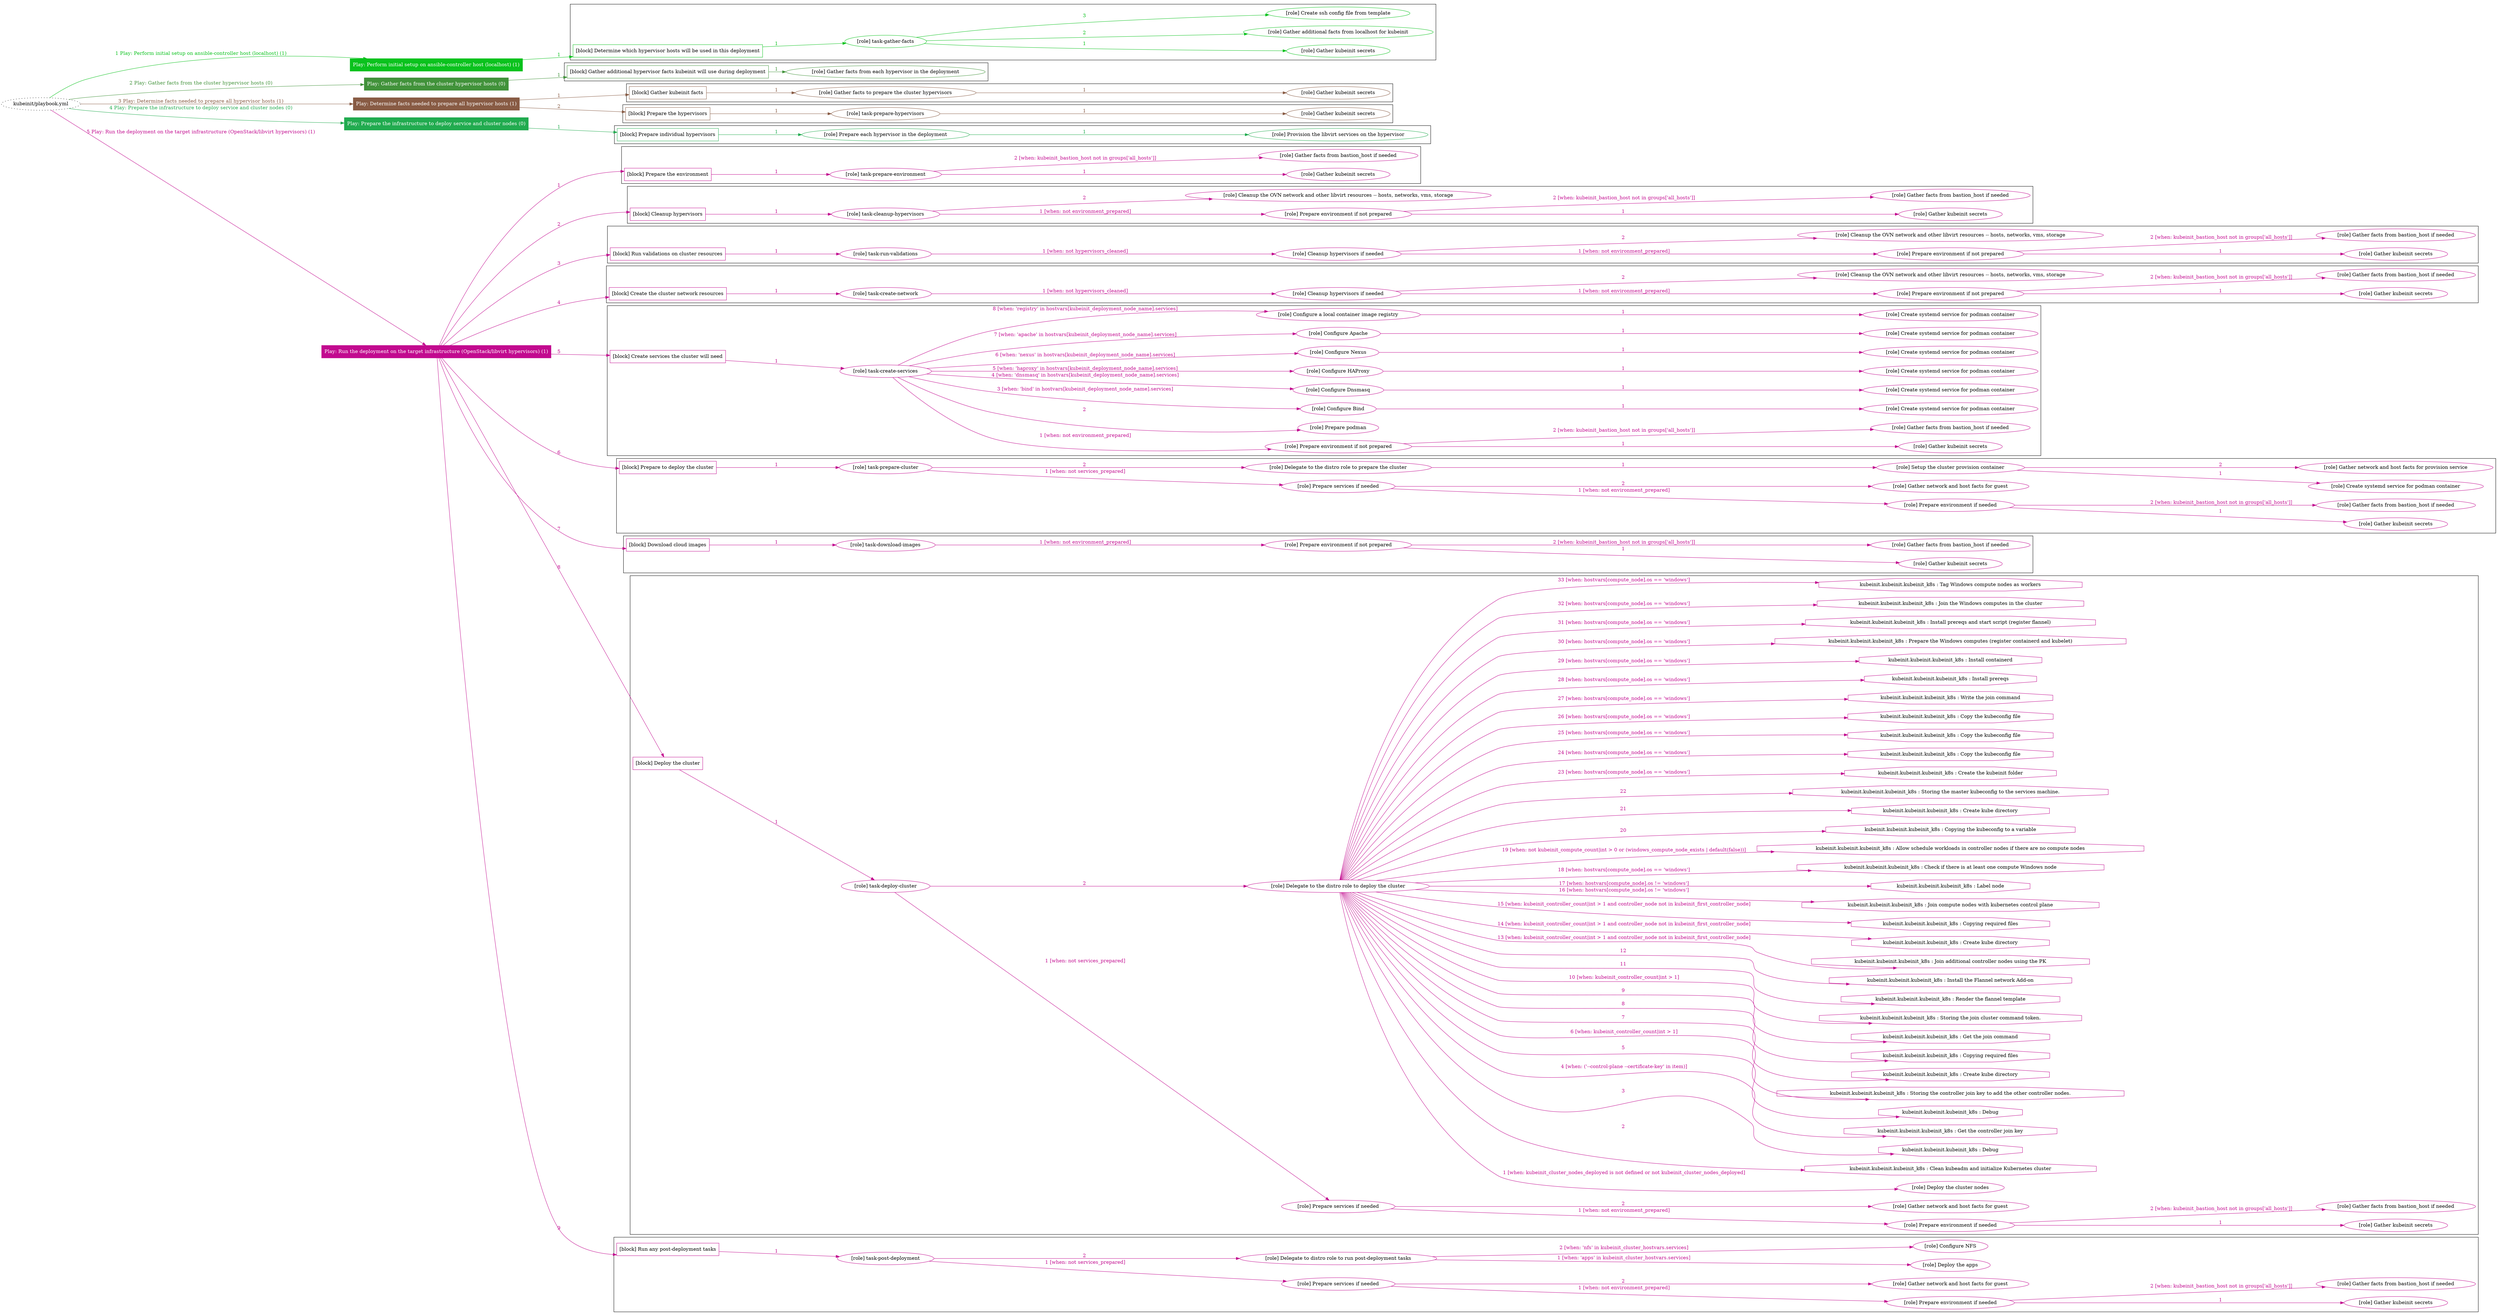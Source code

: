 digraph {
	graph [concentrate=true ordering=in rankdir=LR ratio=fill]
	edge [esep=5 sep=10]
	"kubeinit/playbook.yml" [URL="/home/runner/work/kubeinit/kubeinit/kubeinit/playbook.yml" id=playbook_6cd06432 style=dotted]
	"kubeinit/playbook.yml" -> play_4c8e1380 [label="1 Play: Perform initial setup on ansible-controller host (localhost) (1)" color="#0ac21d" fontcolor="#0ac21d" id=edge_play_4c8e1380 labeltooltip="1 Play: Perform initial setup on ansible-controller host (localhost) (1)" tooltip="1 Play: Perform initial setup on ansible-controller host (localhost) (1)"]
	subgraph "Play: Perform initial setup on ansible-controller host (localhost) (1)" {
		play_4c8e1380 [label="Play: Perform initial setup on ansible-controller host (localhost) (1)" URL="/home/runner/work/kubeinit/kubeinit/kubeinit/playbook.yml" color="#0ac21d" fontcolor="#ffffff" id=play_4c8e1380 shape=box style=filled tooltip=localhost]
		play_4c8e1380 -> block_3a64fb16 [label=1 color="#0ac21d" fontcolor="#0ac21d" id=edge_block_3a64fb16 labeltooltip=1 tooltip=1]
		subgraph cluster_block_3a64fb16 {
			block_3a64fb16 [label="[block] Determine which hypervisor hosts will be used in this deployment" URL="/home/runner/work/kubeinit/kubeinit/kubeinit/playbook.yml" color="#0ac21d" id=block_3a64fb16 labeltooltip="Determine which hypervisor hosts will be used in this deployment" shape=box tooltip="Determine which hypervisor hosts will be used in this deployment"]
			block_3a64fb16 -> role_a984752a [label="1 " color="#0ac21d" fontcolor="#0ac21d" id=edge_role_a984752a labeltooltip="1 " tooltip="1 "]
			subgraph "task-gather-facts" {
				role_a984752a [label="[role] task-gather-facts" URL="/home/runner/work/kubeinit/kubeinit/kubeinit/playbook.yml" color="#0ac21d" id=role_a984752a tooltip="task-gather-facts"]
				role_a984752a -> role_203fafed [label="1 " color="#0ac21d" fontcolor="#0ac21d" id=edge_role_203fafed labeltooltip="1 " tooltip="1 "]
				subgraph "Gather kubeinit secrets" {
					role_203fafed [label="[role] Gather kubeinit secrets" URL="/home/runner/.ansible/collections/ansible_collections/kubeinit/kubeinit/roles/kubeinit_prepare/tasks/build_hypervisors_group.yml" color="#0ac21d" id=role_203fafed tooltip="Gather kubeinit secrets"]
				}
				role_a984752a -> role_c5a40964 [label="2 " color="#0ac21d" fontcolor="#0ac21d" id=edge_role_c5a40964 labeltooltip="2 " tooltip="2 "]
				subgraph "Gather additional facts from localhost for kubeinit" {
					role_c5a40964 [label="[role] Gather additional facts from localhost for kubeinit" URL="/home/runner/.ansible/collections/ansible_collections/kubeinit/kubeinit/roles/kubeinit_prepare/tasks/build_hypervisors_group.yml" color="#0ac21d" id=role_c5a40964 tooltip="Gather additional facts from localhost for kubeinit"]
				}
				role_a984752a -> role_4b21c494 [label="3 " color="#0ac21d" fontcolor="#0ac21d" id=edge_role_4b21c494 labeltooltip="3 " tooltip="3 "]
				subgraph "Create ssh config file from template" {
					role_4b21c494 [label="[role] Create ssh config file from template" URL="/home/runner/.ansible/collections/ansible_collections/kubeinit/kubeinit/roles/kubeinit_prepare/tasks/build_hypervisors_group.yml" color="#0ac21d" id=role_4b21c494 tooltip="Create ssh config file from template"]
				}
			}
		}
	}
	"kubeinit/playbook.yml" -> play_c0e8c649 [label="2 Play: Gather facts from the cluster hypervisor hosts (0)" color="#41923a" fontcolor="#41923a" id=edge_play_c0e8c649 labeltooltip="2 Play: Gather facts from the cluster hypervisor hosts (0)" tooltip="2 Play: Gather facts from the cluster hypervisor hosts (0)"]
	subgraph "Play: Gather facts from the cluster hypervisor hosts (0)" {
		play_c0e8c649 [label="Play: Gather facts from the cluster hypervisor hosts (0)" URL="/home/runner/work/kubeinit/kubeinit/kubeinit/playbook.yml" color="#41923a" fontcolor="#ffffff" id=play_c0e8c649 shape=box style=filled tooltip="Play: Gather facts from the cluster hypervisor hosts (0)"]
		play_c0e8c649 -> block_c69e3366 [label=1 color="#41923a" fontcolor="#41923a" id=edge_block_c69e3366 labeltooltip=1 tooltip=1]
		subgraph cluster_block_c69e3366 {
			block_c69e3366 [label="[block] Gather additional hypervisor facts kubeinit will use during deployment" URL="/home/runner/work/kubeinit/kubeinit/kubeinit/playbook.yml" color="#41923a" id=block_c69e3366 labeltooltip="Gather additional hypervisor facts kubeinit will use during deployment" shape=box tooltip="Gather additional hypervisor facts kubeinit will use during deployment"]
			block_c69e3366 -> role_46e36dcb [label="1 " color="#41923a" fontcolor="#41923a" id=edge_role_46e36dcb labeltooltip="1 " tooltip="1 "]
			subgraph "Gather facts from each hypervisor in the deployment" {
				role_46e36dcb [label="[role] Gather facts from each hypervisor in the deployment" URL="/home/runner/work/kubeinit/kubeinit/kubeinit/playbook.yml" color="#41923a" id=role_46e36dcb tooltip="Gather facts from each hypervisor in the deployment"]
			}
		}
	}
	"kubeinit/playbook.yml" -> play_3d2efd6d [label="3 Play: Determine facts needed to prepare all hypervisor hosts (1)" color="#885b44" fontcolor="#885b44" id=edge_play_3d2efd6d labeltooltip="3 Play: Determine facts needed to prepare all hypervisor hosts (1)" tooltip="3 Play: Determine facts needed to prepare all hypervisor hosts (1)"]
	subgraph "Play: Determine facts needed to prepare all hypervisor hosts (1)" {
		play_3d2efd6d [label="Play: Determine facts needed to prepare all hypervisor hosts (1)" URL="/home/runner/work/kubeinit/kubeinit/kubeinit/playbook.yml" color="#885b44" fontcolor="#ffffff" id=play_3d2efd6d shape=box style=filled tooltip=localhost]
		play_3d2efd6d -> block_9b70a836 [label=1 color="#885b44" fontcolor="#885b44" id=edge_block_9b70a836 labeltooltip=1 tooltip=1]
		subgraph cluster_block_9b70a836 {
			block_9b70a836 [label="[block] Gather kubeinit facts" URL="/home/runner/work/kubeinit/kubeinit/kubeinit/playbook.yml" color="#885b44" id=block_9b70a836 labeltooltip="Gather kubeinit facts" shape=box tooltip="Gather kubeinit facts"]
			block_9b70a836 -> role_ca748d1c [label="1 " color="#885b44" fontcolor="#885b44" id=edge_role_ca748d1c labeltooltip="1 " tooltip="1 "]
			subgraph "Gather facts to prepare the cluster hypervisors" {
				role_ca748d1c [label="[role] Gather facts to prepare the cluster hypervisors" URL="/home/runner/work/kubeinit/kubeinit/kubeinit/playbook.yml" color="#885b44" id=role_ca748d1c tooltip="Gather facts to prepare the cluster hypervisors"]
				role_ca748d1c -> role_0037930b [label="1 " color="#885b44" fontcolor="#885b44" id=edge_role_0037930b labeltooltip="1 " tooltip="1 "]
				subgraph "Gather kubeinit secrets" {
					role_0037930b [label="[role] Gather kubeinit secrets" URL="/home/runner/.ansible/collections/ansible_collections/kubeinit/kubeinit/roles/kubeinit_prepare/tasks/gather_kubeinit_facts.yml" color="#885b44" id=role_0037930b tooltip="Gather kubeinit secrets"]
				}
			}
		}
		play_3d2efd6d -> block_32d2ff4b [label=2 color="#885b44" fontcolor="#885b44" id=edge_block_32d2ff4b labeltooltip=2 tooltip=2]
		subgraph cluster_block_32d2ff4b {
			block_32d2ff4b [label="[block] Prepare the hypervisors" URL="/home/runner/work/kubeinit/kubeinit/kubeinit/playbook.yml" color="#885b44" id=block_32d2ff4b labeltooltip="Prepare the hypervisors" shape=box tooltip="Prepare the hypervisors"]
			block_32d2ff4b -> role_9014db6d [label="1 " color="#885b44" fontcolor="#885b44" id=edge_role_9014db6d labeltooltip="1 " tooltip="1 "]
			subgraph "task-prepare-hypervisors" {
				role_9014db6d [label="[role] task-prepare-hypervisors" URL="/home/runner/work/kubeinit/kubeinit/kubeinit/playbook.yml" color="#885b44" id=role_9014db6d tooltip="task-prepare-hypervisors"]
				role_9014db6d -> role_4a2f6e5b [label="1 " color="#885b44" fontcolor="#885b44" id=edge_role_4a2f6e5b labeltooltip="1 " tooltip="1 "]
				subgraph "Gather kubeinit secrets" {
					role_4a2f6e5b [label="[role] Gather kubeinit secrets" URL="/home/runner/.ansible/collections/ansible_collections/kubeinit/kubeinit/roles/kubeinit_prepare/tasks/gather_kubeinit_facts.yml" color="#885b44" id=role_4a2f6e5b tooltip="Gather kubeinit secrets"]
				}
			}
		}
	}
	"kubeinit/playbook.yml" -> play_4035624b [label="4 Play: Prepare the infrastructure to deploy service and cluster nodes (0)" color="#21ab4f" fontcolor="#21ab4f" id=edge_play_4035624b labeltooltip="4 Play: Prepare the infrastructure to deploy service and cluster nodes (0)" tooltip="4 Play: Prepare the infrastructure to deploy service and cluster nodes (0)"]
	subgraph "Play: Prepare the infrastructure to deploy service and cluster nodes (0)" {
		play_4035624b [label="Play: Prepare the infrastructure to deploy service and cluster nodes (0)" URL="/home/runner/work/kubeinit/kubeinit/kubeinit/playbook.yml" color="#21ab4f" fontcolor="#ffffff" id=play_4035624b shape=box style=filled tooltip="Play: Prepare the infrastructure to deploy service and cluster nodes (0)"]
		play_4035624b -> block_fc898da5 [label=1 color="#21ab4f" fontcolor="#21ab4f" id=edge_block_fc898da5 labeltooltip=1 tooltip=1]
		subgraph cluster_block_fc898da5 {
			block_fc898da5 [label="[block] Prepare individual hypervisors" URL="/home/runner/work/kubeinit/kubeinit/kubeinit/playbook.yml" color="#21ab4f" id=block_fc898da5 labeltooltip="Prepare individual hypervisors" shape=box tooltip="Prepare individual hypervisors"]
			block_fc898da5 -> role_9db0e030 [label="1 " color="#21ab4f" fontcolor="#21ab4f" id=edge_role_9db0e030 labeltooltip="1 " tooltip="1 "]
			subgraph "Prepare each hypervisor in the deployment" {
				role_9db0e030 [label="[role] Prepare each hypervisor in the deployment" URL="/home/runner/work/kubeinit/kubeinit/kubeinit/playbook.yml" color="#21ab4f" id=role_9db0e030 tooltip="Prepare each hypervisor in the deployment"]
				role_9db0e030 -> role_60302fdf [label="1 " color="#21ab4f" fontcolor="#21ab4f" id=edge_role_60302fdf labeltooltip="1 " tooltip="1 "]
				subgraph "Provision the libvirt services on the hypervisor" {
					role_60302fdf [label="[role] Provision the libvirt services on the hypervisor" URL="/home/runner/.ansible/collections/ansible_collections/kubeinit/kubeinit/roles/kubeinit_prepare/tasks/prepare_hypervisor.yml" color="#21ab4f" id=role_60302fdf tooltip="Provision the libvirt services on the hypervisor"]
				}
			}
		}
	}
	"kubeinit/playbook.yml" -> play_c3018408 [label="5 Play: Run the deployment on the target infrastructure (OpenStack/libvirt hypervisors) (1)" color="#c20a8f" fontcolor="#c20a8f" id=edge_play_c3018408 labeltooltip="5 Play: Run the deployment on the target infrastructure (OpenStack/libvirt hypervisors) (1)" tooltip="5 Play: Run the deployment on the target infrastructure (OpenStack/libvirt hypervisors) (1)"]
	subgraph "Play: Run the deployment on the target infrastructure (OpenStack/libvirt hypervisors) (1)" {
		play_c3018408 [label="Play: Run the deployment on the target infrastructure (OpenStack/libvirt hypervisors) (1)" URL="/home/runner/work/kubeinit/kubeinit/kubeinit/playbook.yml" color="#c20a8f" fontcolor="#ffffff" id=play_c3018408 shape=box style=filled tooltip=localhost]
		play_c3018408 -> block_8fc74f4d [label=1 color="#c20a8f" fontcolor="#c20a8f" id=edge_block_8fc74f4d labeltooltip=1 tooltip=1]
		subgraph cluster_block_8fc74f4d {
			block_8fc74f4d [label="[block] Prepare the environment" URL="/home/runner/work/kubeinit/kubeinit/kubeinit/playbook.yml" color="#c20a8f" id=block_8fc74f4d labeltooltip="Prepare the environment" shape=box tooltip="Prepare the environment"]
			block_8fc74f4d -> role_da8b751b [label="1 " color="#c20a8f" fontcolor="#c20a8f" id=edge_role_da8b751b labeltooltip="1 " tooltip="1 "]
			subgraph "task-prepare-environment" {
				role_da8b751b [label="[role] task-prepare-environment" URL="/home/runner/work/kubeinit/kubeinit/kubeinit/playbook.yml" color="#c20a8f" id=role_da8b751b tooltip="task-prepare-environment"]
				role_da8b751b -> role_409342c4 [label="1 " color="#c20a8f" fontcolor="#c20a8f" id=edge_role_409342c4 labeltooltip="1 " tooltip="1 "]
				subgraph "Gather kubeinit secrets" {
					role_409342c4 [label="[role] Gather kubeinit secrets" URL="/home/runner/.ansible/collections/ansible_collections/kubeinit/kubeinit/roles/kubeinit_prepare/tasks/gather_kubeinit_facts.yml" color="#c20a8f" id=role_409342c4 tooltip="Gather kubeinit secrets"]
				}
				role_da8b751b -> role_0e168f19 [label="2 [when: kubeinit_bastion_host not in groups['all_hosts']]" color="#c20a8f" fontcolor="#c20a8f" id=edge_role_0e168f19 labeltooltip="2 [when: kubeinit_bastion_host not in groups['all_hosts']]" tooltip="2 [when: kubeinit_bastion_host not in groups['all_hosts']]"]
				subgraph "Gather facts from bastion_host if needed" {
					role_0e168f19 [label="[role] Gather facts from bastion_host if needed" URL="/home/runner/.ansible/collections/ansible_collections/kubeinit/kubeinit/roles/kubeinit_prepare/tasks/main.yml" color="#c20a8f" id=role_0e168f19 tooltip="Gather facts from bastion_host if needed"]
				}
			}
		}
		play_c3018408 -> block_f35307b4 [label=2 color="#c20a8f" fontcolor="#c20a8f" id=edge_block_f35307b4 labeltooltip=2 tooltip=2]
		subgraph cluster_block_f35307b4 {
			block_f35307b4 [label="[block] Cleanup hypervisors" URL="/home/runner/work/kubeinit/kubeinit/kubeinit/playbook.yml" color="#c20a8f" id=block_f35307b4 labeltooltip="Cleanup hypervisors" shape=box tooltip="Cleanup hypervisors"]
			block_f35307b4 -> role_94f9307c [label="1 " color="#c20a8f" fontcolor="#c20a8f" id=edge_role_94f9307c labeltooltip="1 " tooltip="1 "]
			subgraph "task-cleanup-hypervisors" {
				role_94f9307c [label="[role] task-cleanup-hypervisors" URL="/home/runner/work/kubeinit/kubeinit/kubeinit/playbook.yml" color="#c20a8f" id=role_94f9307c tooltip="task-cleanup-hypervisors"]
				role_94f9307c -> role_0c13b400 [label="1 [when: not environment_prepared]" color="#c20a8f" fontcolor="#c20a8f" id=edge_role_0c13b400 labeltooltip="1 [when: not environment_prepared]" tooltip="1 [when: not environment_prepared]"]
				subgraph "Prepare environment if not prepared" {
					role_0c13b400 [label="[role] Prepare environment if not prepared" URL="/home/runner/.ansible/collections/ansible_collections/kubeinit/kubeinit/roles/kubeinit_libvirt/tasks/cleanup_hypervisors.yml" color="#c20a8f" id=role_0c13b400 tooltip="Prepare environment if not prepared"]
					role_0c13b400 -> role_f91198f5 [label="1 " color="#c20a8f" fontcolor="#c20a8f" id=edge_role_f91198f5 labeltooltip="1 " tooltip="1 "]
					subgraph "Gather kubeinit secrets" {
						role_f91198f5 [label="[role] Gather kubeinit secrets" URL="/home/runner/.ansible/collections/ansible_collections/kubeinit/kubeinit/roles/kubeinit_prepare/tasks/gather_kubeinit_facts.yml" color="#c20a8f" id=role_f91198f5 tooltip="Gather kubeinit secrets"]
					}
					role_0c13b400 -> role_42040873 [label="2 [when: kubeinit_bastion_host not in groups['all_hosts']]" color="#c20a8f" fontcolor="#c20a8f" id=edge_role_42040873 labeltooltip="2 [when: kubeinit_bastion_host not in groups['all_hosts']]" tooltip="2 [when: kubeinit_bastion_host not in groups['all_hosts']]"]
					subgraph "Gather facts from bastion_host if needed" {
						role_42040873 [label="[role] Gather facts from bastion_host if needed" URL="/home/runner/.ansible/collections/ansible_collections/kubeinit/kubeinit/roles/kubeinit_prepare/tasks/main.yml" color="#c20a8f" id=role_42040873 tooltip="Gather facts from bastion_host if needed"]
					}
				}
				role_94f9307c -> role_7b5e0b38 [label="2 " color="#c20a8f" fontcolor="#c20a8f" id=edge_role_7b5e0b38 labeltooltip="2 " tooltip="2 "]
				subgraph "Cleanup the OVN network and other libvirt resources -- hosts, networks, vms, storage" {
					role_7b5e0b38 [label="[role] Cleanup the OVN network and other libvirt resources -- hosts, networks, vms, storage" URL="/home/runner/.ansible/collections/ansible_collections/kubeinit/kubeinit/roles/kubeinit_libvirt/tasks/cleanup_hypervisors.yml" color="#c20a8f" id=role_7b5e0b38 tooltip="Cleanup the OVN network and other libvirt resources -- hosts, networks, vms, storage"]
				}
			}
		}
		play_c3018408 -> block_bf04c489 [label=3 color="#c20a8f" fontcolor="#c20a8f" id=edge_block_bf04c489 labeltooltip=3 tooltip=3]
		subgraph cluster_block_bf04c489 {
			block_bf04c489 [label="[block] Run validations on cluster resources" URL="/home/runner/work/kubeinit/kubeinit/kubeinit/playbook.yml" color="#c20a8f" id=block_bf04c489 labeltooltip="Run validations on cluster resources" shape=box tooltip="Run validations on cluster resources"]
			block_bf04c489 -> role_679fdd18 [label="1 " color="#c20a8f" fontcolor="#c20a8f" id=edge_role_679fdd18 labeltooltip="1 " tooltip="1 "]
			subgraph "task-run-validations" {
				role_679fdd18 [label="[role] task-run-validations" URL="/home/runner/work/kubeinit/kubeinit/kubeinit/playbook.yml" color="#c20a8f" id=role_679fdd18 tooltip="task-run-validations"]
				role_679fdd18 -> role_f553b4d9 [label="1 [when: not hypervisors_cleaned]" color="#c20a8f" fontcolor="#c20a8f" id=edge_role_f553b4d9 labeltooltip="1 [when: not hypervisors_cleaned]" tooltip="1 [when: not hypervisors_cleaned]"]
				subgraph "Cleanup hypervisors if needed" {
					role_f553b4d9 [label="[role] Cleanup hypervisors if needed" URL="/home/runner/.ansible/collections/ansible_collections/kubeinit/kubeinit/roles/kubeinit_validations/tasks/main.yml" color="#c20a8f" id=role_f553b4d9 tooltip="Cleanup hypervisors if needed"]
					role_f553b4d9 -> role_78069bed [label="1 [when: not environment_prepared]" color="#c20a8f" fontcolor="#c20a8f" id=edge_role_78069bed labeltooltip="1 [when: not environment_prepared]" tooltip="1 [when: not environment_prepared]"]
					subgraph "Prepare environment if not prepared" {
						role_78069bed [label="[role] Prepare environment if not prepared" URL="/home/runner/.ansible/collections/ansible_collections/kubeinit/kubeinit/roles/kubeinit_libvirt/tasks/cleanup_hypervisors.yml" color="#c20a8f" id=role_78069bed tooltip="Prepare environment if not prepared"]
						role_78069bed -> role_c97c40a1 [label="1 " color="#c20a8f" fontcolor="#c20a8f" id=edge_role_c97c40a1 labeltooltip="1 " tooltip="1 "]
						subgraph "Gather kubeinit secrets" {
							role_c97c40a1 [label="[role] Gather kubeinit secrets" URL="/home/runner/.ansible/collections/ansible_collections/kubeinit/kubeinit/roles/kubeinit_prepare/tasks/gather_kubeinit_facts.yml" color="#c20a8f" id=role_c97c40a1 tooltip="Gather kubeinit secrets"]
						}
						role_78069bed -> role_e634c522 [label="2 [when: kubeinit_bastion_host not in groups['all_hosts']]" color="#c20a8f" fontcolor="#c20a8f" id=edge_role_e634c522 labeltooltip="2 [when: kubeinit_bastion_host not in groups['all_hosts']]" tooltip="2 [when: kubeinit_bastion_host not in groups['all_hosts']]"]
						subgraph "Gather facts from bastion_host if needed" {
							role_e634c522 [label="[role] Gather facts from bastion_host if needed" URL="/home/runner/.ansible/collections/ansible_collections/kubeinit/kubeinit/roles/kubeinit_prepare/tasks/main.yml" color="#c20a8f" id=role_e634c522 tooltip="Gather facts from bastion_host if needed"]
						}
					}
					role_f553b4d9 -> role_d621469f [label="2 " color="#c20a8f" fontcolor="#c20a8f" id=edge_role_d621469f labeltooltip="2 " tooltip="2 "]
					subgraph "Cleanup the OVN network and other libvirt resources -- hosts, networks, vms, storage" {
						role_d621469f [label="[role] Cleanup the OVN network and other libvirt resources -- hosts, networks, vms, storage" URL="/home/runner/.ansible/collections/ansible_collections/kubeinit/kubeinit/roles/kubeinit_libvirt/tasks/cleanup_hypervisors.yml" color="#c20a8f" id=role_d621469f tooltip="Cleanup the OVN network and other libvirt resources -- hosts, networks, vms, storage"]
					}
				}
			}
		}
		play_c3018408 -> block_d6290f5d [label=4 color="#c20a8f" fontcolor="#c20a8f" id=edge_block_d6290f5d labeltooltip=4 tooltip=4]
		subgraph cluster_block_d6290f5d {
			block_d6290f5d [label="[block] Create the cluster network resources" URL="/home/runner/work/kubeinit/kubeinit/kubeinit/playbook.yml" color="#c20a8f" id=block_d6290f5d labeltooltip="Create the cluster network resources" shape=box tooltip="Create the cluster network resources"]
			block_d6290f5d -> role_6a49ee81 [label="1 " color="#c20a8f" fontcolor="#c20a8f" id=edge_role_6a49ee81 labeltooltip="1 " tooltip="1 "]
			subgraph "task-create-network" {
				role_6a49ee81 [label="[role] task-create-network" URL="/home/runner/work/kubeinit/kubeinit/kubeinit/playbook.yml" color="#c20a8f" id=role_6a49ee81 tooltip="task-create-network"]
				role_6a49ee81 -> role_5cce55fa [label="1 [when: not hypervisors_cleaned]" color="#c20a8f" fontcolor="#c20a8f" id=edge_role_5cce55fa labeltooltip="1 [when: not hypervisors_cleaned]" tooltip="1 [when: not hypervisors_cleaned]"]
				subgraph "Cleanup hypervisors if needed" {
					role_5cce55fa [label="[role] Cleanup hypervisors if needed" URL="/home/runner/.ansible/collections/ansible_collections/kubeinit/kubeinit/roles/kubeinit_libvirt/tasks/create_network.yml" color="#c20a8f" id=role_5cce55fa tooltip="Cleanup hypervisors if needed"]
					role_5cce55fa -> role_ff19ac10 [label="1 [when: not environment_prepared]" color="#c20a8f" fontcolor="#c20a8f" id=edge_role_ff19ac10 labeltooltip="1 [when: not environment_prepared]" tooltip="1 [when: not environment_prepared]"]
					subgraph "Prepare environment if not prepared" {
						role_ff19ac10 [label="[role] Prepare environment if not prepared" URL="/home/runner/.ansible/collections/ansible_collections/kubeinit/kubeinit/roles/kubeinit_libvirt/tasks/cleanup_hypervisors.yml" color="#c20a8f" id=role_ff19ac10 tooltip="Prepare environment if not prepared"]
						role_ff19ac10 -> role_938b3e1e [label="1 " color="#c20a8f" fontcolor="#c20a8f" id=edge_role_938b3e1e labeltooltip="1 " tooltip="1 "]
						subgraph "Gather kubeinit secrets" {
							role_938b3e1e [label="[role] Gather kubeinit secrets" URL="/home/runner/.ansible/collections/ansible_collections/kubeinit/kubeinit/roles/kubeinit_prepare/tasks/gather_kubeinit_facts.yml" color="#c20a8f" id=role_938b3e1e tooltip="Gather kubeinit secrets"]
						}
						role_ff19ac10 -> role_aac19264 [label="2 [when: kubeinit_bastion_host not in groups['all_hosts']]" color="#c20a8f" fontcolor="#c20a8f" id=edge_role_aac19264 labeltooltip="2 [when: kubeinit_bastion_host not in groups['all_hosts']]" tooltip="2 [when: kubeinit_bastion_host not in groups['all_hosts']]"]
						subgraph "Gather facts from bastion_host if needed" {
							role_aac19264 [label="[role] Gather facts from bastion_host if needed" URL="/home/runner/.ansible/collections/ansible_collections/kubeinit/kubeinit/roles/kubeinit_prepare/tasks/main.yml" color="#c20a8f" id=role_aac19264 tooltip="Gather facts from bastion_host if needed"]
						}
					}
					role_5cce55fa -> role_7bacddc4 [label="2 " color="#c20a8f" fontcolor="#c20a8f" id=edge_role_7bacddc4 labeltooltip="2 " tooltip="2 "]
					subgraph "Cleanup the OVN network and other libvirt resources -- hosts, networks, vms, storage" {
						role_7bacddc4 [label="[role] Cleanup the OVN network and other libvirt resources -- hosts, networks, vms, storage" URL="/home/runner/.ansible/collections/ansible_collections/kubeinit/kubeinit/roles/kubeinit_libvirt/tasks/cleanup_hypervisors.yml" color="#c20a8f" id=role_7bacddc4 tooltip="Cleanup the OVN network and other libvirt resources -- hosts, networks, vms, storage"]
					}
				}
			}
		}
		play_c3018408 -> block_0a5333a6 [label=5 color="#c20a8f" fontcolor="#c20a8f" id=edge_block_0a5333a6 labeltooltip=5 tooltip=5]
		subgraph cluster_block_0a5333a6 {
			block_0a5333a6 [label="[block] Create services the cluster will need" URL="/home/runner/work/kubeinit/kubeinit/kubeinit/playbook.yml" color="#c20a8f" id=block_0a5333a6 labeltooltip="Create services the cluster will need" shape=box tooltip="Create services the cluster will need"]
			block_0a5333a6 -> role_d3236e1b [label="1 " color="#c20a8f" fontcolor="#c20a8f" id=edge_role_d3236e1b labeltooltip="1 " tooltip="1 "]
			subgraph "task-create-services" {
				role_d3236e1b [label="[role] task-create-services" URL="/home/runner/work/kubeinit/kubeinit/kubeinit/playbook.yml" color="#c20a8f" id=role_d3236e1b tooltip="task-create-services"]
				role_d3236e1b -> role_153b2fc8 [label="1 [when: not environment_prepared]" color="#c20a8f" fontcolor="#c20a8f" id=edge_role_153b2fc8 labeltooltip="1 [when: not environment_prepared]" tooltip="1 [when: not environment_prepared]"]
				subgraph "Prepare environment if not prepared" {
					role_153b2fc8 [label="[role] Prepare environment if not prepared" URL="/home/runner/.ansible/collections/ansible_collections/kubeinit/kubeinit/roles/kubeinit_services/tasks/main.yml" color="#c20a8f" id=role_153b2fc8 tooltip="Prepare environment if not prepared"]
					role_153b2fc8 -> role_9f8f8616 [label="1 " color="#c20a8f" fontcolor="#c20a8f" id=edge_role_9f8f8616 labeltooltip="1 " tooltip="1 "]
					subgraph "Gather kubeinit secrets" {
						role_9f8f8616 [label="[role] Gather kubeinit secrets" URL="/home/runner/.ansible/collections/ansible_collections/kubeinit/kubeinit/roles/kubeinit_prepare/tasks/gather_kubeinit_facts.yml" color="#c20a8f" id=role_9f8f8616 tooltip="Gather kubeinit secrets"]
					}
					role_153b2fc8 -> role_7e5584cb [label="2 [when: kubeinit_bastion_host not in groups['all_hosts']]" color="#c20a8f" fontcolor="#c20a8f" id=edge_role_7e5584cb labeltooltip="2 [when: kubeinit_bastion_host not in groups['all_hosts']]" tooltip="2 [when: kubeinit_bastion_host not in groups['all_hosts']]"]
					subgraph "Gather facts from bastion_host if needed" {
						role_7e5584cb [label="[role] Gather facts from bastion_host if needed" URL="/home/runner/.ansible/collections/ansible_collections/kubeinit/kubeinit/roles/kubeinit_prepare/tasks/main.yml" color="#c20a8f" id=role_7e5584cb tooltip="Gather facts from bastion_host if needed"]
					}
				}
				role_d3236e1b -> role_b82f3188 [label="2 " color="#c20a8f" fontcolor="#c20a8f" id=edge_role_b82f3188 labeltooltip="2 " tooltip="2 "]
				subgraph "Prepare podman" {
					role_b82f3188 [label="[role] Prepare podman" URL="/home/runner/.ansible/collections/ansible_collections/kubeinit/kubeinit/roles/kubeinit_services/tasks/00_create_service_pod.yml" color="#c20a8f" id=role_b82f3188 tooltip="Prepare podman"]
				}
				role_d3236e1b -> role_a10b23d7 [label="3 [when: 'bind' in hostvars[kubeinit_deployment_node_name].services]" color="#c20a8f" fontcolor="#c20a8f" id=edge_role_a10b23d7 labeltooltip="3 [when: 'bind' in hostvars[kubeinit_deployment_node_name].services]" tooltip="3 [when: 'bind' in hostvars[kubeinit_deployment_node_name].services]"]
				subgraph "Configure Bind" {
					role_a10b23d7 [label="[role] Configure Bind" URL="/home/runner/.ansible/collections/ansible_collections/kubeinit/kubeinit/roles/kubeinit_services/tasks/start_services_containers.yml" color="#c20a8f" id=role_a10b23d7 tooltip="Configure Bind"]
					role_a10b23d7 -> role_2b2c6e49 [label="1 " color="#c20a8f" fontcolor="#c20a8f" id=edge_role_2b2c6e49 labeltooltip="1 " tooltip="1 "]
					subgraph "Create systemd service for podman container" {
						role_2b2c6e49 [label="[role] Create systemd service for podman container" URL="/home/runner/.ansible/collections/ansible_collections/kubeinit/kubeinit/roles/kubeinit_bind/tasks/main.yml" color="#c20a8f" id=role_2b2c6e49 tooltip="Create systemd service for podman container"]
					}
				}
				role_d3236e1b -> role_38ed6438 [label="4 [when: 'dnsmasq' in hostvars[kubeinit_deployment_node_name].services]" color="#c20a8f" fontcolor="#c20a8f" id=edge_role_38ed6438 labeltooltip="4 [when: 'dnsmasq' in hostvars[kubeinit_deployment_node_name].services]" tooltip="4 [when: 'dnsmasq' in hostvars[kubeinit_deployment_node_name].services]"]
				subgraph "Configure Dnsmasq" {
					role_38ed6438 [label="[role] Configure Dnsmasq" URL="/home/runner/.ansible/collections/ansible_collections/kubeinit/kubeinit/roles/kubeinit_services/tasks/start_services_containers.yml" color="#c20a8f" id=role_38ed6438 tooltip="Configure Dnsmasq"]
					role_38ed6438 -> role_769488e2 [label="1 " color="#c20a8f" fontcolor="#c20a8f" id=edge_role_769488e2 labeltooltip="1 " tooltip="1 "]
					subgraph "Create systemd service for podman container" {
						role_769488e2 [label="[role] Create systemd service for podman container" URL="/home/runner/.ansible/collections/ansible_collections/kubeinit/kubeinit/roles/kubeinit_dnsmasq/tasks/main.yml" color="#c20a8f" id=role_769488e2 tooltip="Create systemd service for podman container"]
					}
				}
				role_d3236e1b -> role_064bcd2c [label="5 [when: 'haproxy' in hostvars[kubeinit_deployment_node_name].services]" color="#c20a8f" fontcolor="#c20a8f" id=edge_role_064bcd2c labeltooltip="5 [when: 'haproxy' in hostvars[kubeinit_deployment_node_name].services]" tooltip="5 [when: 'haproxy' in hostvars[kubeinit_deployment_node_name].services]"]
				subgraph "Configure HAProxy" {
					role_064bcd2c [label="[role] Configure HAProxy" URL="/home/runner/.ansible/collections/ansible_collections/kubeinit/kubeinit/roles/kubeinit_services/tasks/start_services_containers.yml" color="#c20a8f" id=role_064bcd2c tooltip="Configure HAProxy"]
					role_064bcd2c -> role_75a93565 [label="1 " color="#c20a8f" fontcolor="#c20a8f" id=edge_role_75a93565 labeltooltip="1 " tooltip="1 "]
					subgraph "Create systemd service for podman container" {
						role_75a93565 [label="[role] Create systemd service for podman container" URL="/home/runner/.ansible/collections/ansible_collections/kubeinit/kubeinit/roles/kubeinit_haproxy/tasks/main.yml" color="#c20a8f" id=role_75a93565 tooltip="Create systemd service for podman container"]
					}
				}
				role_d3236e1b -> role_c34a0530 [label="6 [when: 'nexus' in hostvars[kubeinit_deployment_node_name].services]" color="#c20a8f" fontcolor="#c20a8f" id=edge_role_c34a0530 labeltooltip="6 [when: 'nexus' in hostvars[kubeinit_deployment_node_name].services]" tooltip="6 [when: 'nexus' in hostvars[kubeinit_deployment_node_name].services]"]
				subgraph "Configure Nexus" {
					role_c34a0530 [label="[role] Configure Nexus" URL="/home/runner/.ansible/collections/ansible_collections/kubeinit/kubeinit/roles/kubeinit_services/tasks/start_services_containers.yml" color="#c20a8f" id=role_c34a0530 tooltip="Configure Nexus"]
					role_c34a0530 -> role_b471173f [label="1 " color="#c20a8f" fontcolor="#c20a8f" id=edge_role_b471173f labeltooltip="1 " tooltip="1 "]
					subgraph "Create systemd service for podman container" {
						role_b471173f [label="[role] Create systemd service for podman container" URL="/home/runner/.ansible/collections/ansible_collections/kubeinit/kubeinit/roles/kubeinit_nexus/tasks/main.yml" color="#c20a8f" id=role_b471173f tooltip="Create systemd service for podman container"]
					}
				}
				role_d3236e1b -> role_e2466eb9 [label="7 [when: 'apache' in hostvars[kubeinit_deployment_node_name].services]" color="#c20a8f" fontcolor="#c20a8f" id=edge_role_e2466eb9 labeltooltip="7 [when: 'apache' in hostvars[kubeinit_deployment_node_name].services]" tooltip="7 [when: 'apache' in hostvars[kubeinit_deployment_node_name].services]"]
				subgraph "Configure Apache" {
					role_e2466eb9 [label="[role] Configure Apache" URL="/home/runner/.ansible/collections/ansible_collections/kubeinit/kubeinit/roles/kubeinit_services/tasks/start_services_containers.yml" color="#c20a8f" id=role_e2466eb9 tooltip="Configure Apache"]
					role_e2466eb9 -> role_f9802227 [label="1 " color="#c20a8f" fontcolor="#c20a8f" id=edge_role_f9802227 labeltooltip="1 " tooltip="1 "]
					subgraph "Create systemd service for podman container" {
						role_f9802227 [label="[role] Create systemd service for podman container" URL="/home/runner/.ansible/collections/ansible_collections/kubeinit/kubeinit/roles/kubeinit_apache/tasks/main.yml" color="#c20a8f" id=role_f9802227 tooltip="Create systemd service for podman container"]
					}
				}
				role_d3236e1b -> role_1957f7a3 [label="8 [when: 'registry' in hostvars[kubeinit_deployment_node_name].services]" color="#c20a8f" fontcolor="#c20a8f" id=edge_role_1957f7a3 labeltooltip="8 [when: 'registry' in hostvars[kubeinit_deployment_node_name].services]" tooltip="8 [when: 'registry' in hostvars[kubeinit_deployment_node_name].services]"]
				subgraph "Configure a local container image registry" {
					role_1957f7a3 [label="[role] Configure a local container image registry" URL="/home/runner/.ansible/collections/ansible_collections/kubeinit/kubeinit/roles/kubeinit_services/tasks/start_services_containers.yml" color="#c20a8f" id=role_1957f7a3 tooltip="Configure a local container image registry"]
					role_1957f7a3 -> role_c8bb2925 [label="1 " color="#c20a8f" fontcolor="#c20a8f" id=edge_role_c8bb2925 labeltooltip="1 " tooltip="1 "]
					subgraph "Create systemd service for podman container" {
						role_c8bb2925 [label="[role] Create systemd service for podman container" URL="/home/runner/.ansible/collections/ansible_collections/kubeinit/kubeinit/roles/kubeinit_registry/tasks/main.yml" color="#c20a8f" id=role_c8bb2925 tooltip="Create systemd service for podman container"]
					}
				}
			}
		}
		play_c3018408 -> block_9329758f [label=6 color="#c20a8f" fontcolor="#c20a8f" id=edge_block_9329758f labeltooltip=6 tooltip=6]
		subgraph cluster_block_9329758f {
			block_9329758f [label="[block] Prepare to deploy the cluster" URL="/home/runner/work/kubeinit/kubeinit/kubeinit/playbook.yml" color="#c20a8f" id=block_9329758f labeltooltip="Prepare to deploy the cluster" shape=box tooltip="Prepare to deploy the cluster"]
			block_9329758f -> role_df84d666 [label="1 " color="#c20a8f" fontcolor="#c20a8f" id=edge_role_df84d666 labeltooltip="1 " tooltip="1 "]
			subgraph "task-prepare-cluster" {
				role_df84d666 [label="[role] task-prepare-cluster" URL="/home/runner/work/kubeinit/kubeinit/kubeinit/playbook.yml" color="#c20a8f" id=role_df84d666 tooltip="task-prepare-cluster"]
				role_df84d666 -> role_e3694c54 [label="1 [when: not services_prepared]" color="#c20a8f" fontcolor="#c20a8f" id=edge_role_e3694c54 labeltooltip="1 [when: not services_prepared]" tooltip="1 [when: not services_prepared]"]
				subgraph "Prepare services if needed" {
					role_e3694c54 [label="[role] Prepare services if needed" URL="/home/runner/.ansible/collections/ansible_collections/kubeinit/kubeinit/roles/kubeinit_prepare/tasks/prepare_cluster.yml" color="#c20a8f" id=role_e3694c54 tooltip="Prepare services if needed"]
					role_e3694c54 -> role_f5cb3388 [label="1 [when: not environment_prepared]" color="#c20a8f" fontcolor="#c20a8f" id=edge_role_f5cb3388 labeltooltip="1 [when: not environment_prepared]" tooltip="1 [when: not environment_prepared]"]
					subgraph "Prepare environment if needed" {
						role_f5cb3388 [label="[role] Prepare environment if needed" URL="/home/runner/.ansible/collections/ansible_collections/kubeinit/kubeinit/roles/kubeinit_services/tasks/prepare_services.yml" color="#c20a8f" id=role_f5cb3388 tooltip="Prepare environment if needed"]
						role_f5cb3388 -> role_adcedf70 [label="1 " color="#c20a8f" fontcolor="#c20a8f" id=edge_role_adcedf70 labeltooltip="1 " tooltip="1 "]
						subgraph "Gather kubeinit secrets" {
							role_adcedf70 [label="[role] Gather kubeinit secrets" URL="/home/runner/.ansible/collections/ansible_collections/kubeinit/kubeinit/roles/kubeinit_prepare/tasks/gather_kubeinit_facts.yml" color="#c20a8f" id=role_adcedf70 tooltip="Gather kubeinit secrets"]
						}
						role_f5cb3388 -> role_c5d89c96 [label="2 [when: kubeinit_bastion_host not in groups['all_hosts']]" color="#c20a8f" fontcolor="#c20a8f" id=edge_role_c5d89c96 labeltooltip="2 [when: kubeinit_bastion_host not in groups['all_hosts']]" tooltip="2 [when: kubeinit_bastion_host not in groups['all_hosts']]"]
						subgraph "Gather facts from bastion_host if needed" {
							role_c5d89c96 [label="[role] Gather facts from bastion_host if needed" URL="/home/runner/.ansible/collections/ansible_collections/kubeinit/kubeinit/roles/kubeinit_prepare/tasks/main.yml" color="#c20a8f" id=role_c5d89c96 tooltip="Gather facts from bastion_host if needed"]
						}
					}
					role_e3694c54 -> role_622277bf [label="2 " color="#c20a8f" fontcolor="#c20a8f" id=edge_role_622277bf labeltooltip="2 " tooltip="2 "]
					subgraph "Gather network and host facts for guest" {
						role_622277bf [label="[role] Gather network and host facts for guest" URL="/home/runner/.ansible/collections/ansible_collections/kubeinit/kubeinit/roles/kubeinit_services/tasks/prepare_services.yml" color="#c20a8f" id=role_622277bf tooltip="Gather network and host facts for guest"]
					}
				}
				role_df84d666 -> role_e94b33a7 [label="2 " color="#c20a8f" fontcolor="#c20a8f" id=edge_role_e94b33a7 labeltooltip="2 " tooltip="2 "]
				subgraph "Delegate to the distro role to prepare the cluster" {
					role_e94b33a7 [label="[role] Delegate to the distro role to prepare the cluster" URL="/home/runner/.ansible/collections/ansible_collections/kubeinit/kubeinit/roles/kubeinit_prepare/tasks/prepare_cluster.yml" color="#c20a8f" id=role_e94b33a7 tooltip="Delegate to the distro role to prepare the cluster"]
					role_e94b33a7 -> role_8fd32800 [label="1 " color="#c20a8f" fontcolor="#c20a8f" id=edge_role_8fd32800 labeltooltip="1 " tooltip="1 "]
					subgraph "Setup the cluster provision container" {
						role_8fd32800 [label="[role] Setup the cluster provision container" URL="/home/runner/.ansible/collections/ansible_collections/kubeinit/kubeinit/roles/kubeinit_k8s/tasks/prepare_cluster.yml" color="#c20a8f" id=role_8fd32800 tooltip="Setup the cluster provision container"]
						role_8fd32800 -> role_80bee3ef [label="1 " color="#c20a8f" fontcolor="#c20a8f" id=edge_role_80bee3ef labeltooltip="1 " tooltip="1 "]
						subgraph "Create systemd service for podman container" {
							role_80bee3ef [label="[role] Create systemd service for podman container" URL="/home/runner/.ansible/collections/ansible_collections/kubeinit/kubeinit/roles/kubeinit_services/tasks/create_provision_container.yml" color="#c20a8f" id=role_80bee3ef tooltip="Create systemd service for podman container"]
						}
						role_8fd32800 -> role_6b42ec74 [label="2 " color="#c20a8f" fontcolor="#c20a8f" id=edge_role_6b42ec74 labeltooltip="2 " tooltip="2 "]
						subgraph "Gather network and host facts for provision service" {
							role_6b42ec74 [label="[role] Gather network and host facts for provision service" URL="/home/runner/.ansible/collections/ansible_collections/kubeinit/kubeinit/roles/kubeinit_services/tasks/create_provision_container.yml" color="#c20a8f" id=role_6b42ec74 tooltip="Gather network and host facts for provision service"]
						}
					}
				}
			}
		}
		play_c3018408 -> block_5047b965 [label=7 color="#c20a8f" fontcolor="#c20a8f" id=edge_block_5047b965 labeltooltip=7 tooltip=7]
		subgraph cluster_block_5047b965 {
			block_5047b965 [label="[block] Download cloud images" URL="/home/runner/work/kubeinit/kubeinit/kubeinit/playbook.yml" color="#c20a8f" id=block_5047b965 labeltooltip="Download cloud images" shape=box tooltip="Download cloud images"]
			block_5047b965 -> role_7f4f6bac [label="1 " color="#c20a8f" fontcolor="#c20a8f" id=edge_role_7f4f6bac labeltooltip="1 " tooltip="1 "]
			subgraph "task-download-images" {
				role_7f4f6bac [label="[role] task-download-images" URL="/home/runner/work/kubeinit/kubeinit/kubeinit/playbook.yml" color="#c20a8f" id=role_7f4f6bac tooltip="task-download-images"]
				role_7f4f6bac -> role_4f20f5c7 [label="1 [when: not environment_prepared]" color="#c20a8f" fontcolor="#c20a8f" id=edge_role_4f20f5c7 labeltooltip="1 [when: not environment_prepared]" tooltip="1 [when: not environment_prepared]"]
				subgraph "Prepare environment if not prepared" {
					role_4f20f5c7 [label="[role] Prepare environment if not prepared" URL="/home/runner/.ansible/collections/ansible_collections/kubeinit/kubeinit/roles/kubeinit_libvirt/tasks/download_cloud_images.yml" color="#c20a8f" id=role_4f20f5c7 tooltip="Prepare environment if not prepared"]
					role_4f20f5c7 -> role_9232a235 [label="1 " color="#c20a8f" fontcolor="#c20a8f" id=edge_role_9232a235 labeltooltip="1 " tooltip="1 "]
					subgraph "Gather kubeinit secrets" {
						role_9232a235 [label="[role] Gather kubeinit secrets" URL="/home/runner/.ansible/collections/ansible_collections/kubeinit/kubeinit/roles/kubeinit_prepare/tasks/gather_kubeinit_facts.yml" color="#c20a8f" id=role_9232a235 tooltip="Gather kubeinit secrets"]
					}
					role_4f20f5c7 -> role_db12bac5 [label="2 [when: kubeinit_bastion_host not in groups['all_hosts']]" color="#c20a8f" fontcolor="#c20a8f" id=edge_role_db12bac5 labeltooltip="2 [when: kubeinit_bastion_host not in groups['all_hosts']]" tooltip="2 [when: kubeinit_bastion_host not in groups['all_hosts']]"]
					subgraph "Gather facts from bastion_host if needed" {
						role_db12bac5 [label="[role] Gather facts from bastion_host if needed" URL="/home/runner/.ansible/collections/ansible_collections/kubeinit/kubeinit/roles/kubeinit_prepare/tasks/main.yml" color="#c20a8f" id=role_db12bac5 tooltip="Gather facts from bastion_host if needed"]
					}
				}
			}
		}
		play_c3018408 -> block_1885a971 [label=8 color="#c20a8f" fontcolor="#c20a8f" id=edge_block_1885a971 labeltooltip=8 tooltip=8]
		subgraph cluster_block_1885a971 {
			block_1885a971 [label="[block] Deploy the cluster" URL="/home/runner/work/kubeinit/kubeinit/kubeinit/playbook.yml" color="#c20a8f" id=block_1885a971 labeltooltip="Deploy the cluster" shape=box tooltip="Deploy the cluster"]
			block_1885a971 -> role_f20bf422 [label="1 " color="#c20a8f" fontcolor="#c20a8f" id=edge_role_f20bf422 labeltooltip="1 " tooltip="1 "]
			subgraph "task-deploy-cluster" {
				role_f20bf422 [label="[role] task-deploy-cluster" URL="/home/runner/work/kubeinit/kubeinit/kubeinit/playbook.yml" color="#c20a8f" id=role_f20bf422 tooltip="task-deploy-cluster"]
				role_f20bf422 -> role_fd00e6ec [label="1 [when: not services_prepared]" color="#c20a8f" fontcolor="#c20a8f" id=edge_role_fd00e6ec labeltooltip="1 [when: not services_prepared]" tooltip="1 [when: not services_prepared]"]
				subgraph "Prepare services if needed" {
					role_fd00e6ec [label="[role] Prepare services if needed" URL="/home/runner/.ansible/collections/ansible_collections/kubeinit/kubeinit/roles/kubeinit_prepare/tasks/deploy_cluster.yml" color="#c20a8f" id=role_fd00e6ec tooltip="Prepare services if needed"]
					role_fd00e6ec -> role_591eb1e7 [label="1 [when: not environment_prepared]" color="#c20a8f" fontcolor="#c20a8f" id=edge_role_591eb1e7 labeltooltip="1 [when: not environment_prepared]" tooltip="1 [when: not environment_prepared]"]
					subgraph "Prepare environment if needed" {
						role_591eb1e7 [label="[role] Prepare environment if needed" URL="/home/runner/.ansible/collections/ansible_collections/kubeinit/kubeinit/roles/kubeinit_services/tasks/prepare_services.yml" color="#c20a8f" id=role_591eb1e7 tooltip="Prepare environment if needed"]
						role_591eb1e7 -> role_f0263cdb [label="1 " color="#c20a8f" fontcolor="#c20a8f" id=edge_role_f0263cdb labeltooltip="1 " tooltip="1 "]
						subgraph "Gather kubeinit secrets" {
							role_f0263cdb [label="[role] Gather kubeinit secrets" URL="/home/runner/.ansible/collections/ansible_collections/kubeinit/kubeinit/roles/kubeinit_prepare/tasks/gather_kubeinit_facts.yml" color="#c20a8f" id=role_f0263cdb tooltip="Gather kubeinit secrets"]
						}
						role_591eb1e7 -> role_e215393c [label="2 [when: kubeinit_bastion_host not in groups['all_hosts']]" color="#c20a8f" fontcolor="#c20a8f" id=edge_role_e215393c labeltooltip="2 [when: kubeinit_bastion_host not in groups['all_hosts']]" tooltip="2 [when: kubeinit_bastion_host not in groups['all_hosts']]"]
						subgraph "Gather facts from bastion_host if needed" {
							role_e215393c [label="[role] Gather facts from bastion_host if needed" URL="/home/runner/.ansible/collections/ansible_collections/kubeinit/kubeinit/roles/kubeinit_prepare/tasks/main.yml" color="#c20a8f" id=role_e215393c tooltip="Gather facts from bastion_host if needed"]
						}
					}
					role_fd00e6ec -> role_e8d5cdd7 [label="2 " color="#c20a8f" fontcolor="#c20a8f" id=edge_role_e8d5cdd7 labeltooltip="2 " tooltip="2 "]
					subgraph "Gather network and host facts for guest" {
						role_e8d5cdd7 [label="[role] Gather network and host facts for guest" URL="/home/runner/.ansible/collections/ansible_collections/kubeinit/kubeinit/roles/kubeinit_services/tasks/prepare_services.yml" color="#c20a8f" id=role_e8d5cdd7 tooltip="Gather network and host facts for guest"]
					}
				}
				role_f20bf422 -> role_254d3893 [label="2 " color="#c20a8f" fontcolor="#c20a8f" id=edge_role_254d3893 labeltooltip="2 " tooltip="2 "]
				subgraph "Delegate to the distro role to deploy the cluster" {
					role_254d3893 [label="[role] Delegate to the distro role to deploy the cluster" URL="/home/runner/.ansible/collections/ansible_collections/kubeinit/kubeinit/roles/kubeinit_prepare/tasks/deploy_cluster.yml" color="#c20a8f" id=role_254d3893 tooltip="Delegate to the distro role to deploy the cluster"]
					role_254d3893 -> role_2583cd47 [label="1 [when: kubeinit_cluster_nodes_deployed is not defined or not kubeinit_cluster_nodes_deployed]" color="#c20a8f" fontcolor="#c20a8f" id=edge_role_2583cd47 labeltooltip="1 [when: kubeinit_cluster_nodes_deployed is not defined or not kubeinit_cluster_nodes_deployed]" tooltip="1 [when: kubeinit_cluster_nodes_deployed is not defined or not kubeinit_cluster_nodes_deployed]"]
					subgraph "Deploy the cluster nodes" {
						role_2583cd47 [label="[role] Deploy the cluster nodes" URL="/home/runner/.ansible/collections/ansible_collections/kubeinit/kubeinit/roles/kubeinit_k8s/tasks/main.yml" color="#c20a8f" id=role_2583cd47 tooltip="Deploy the cluster nodes"]
					}
					task_c8d3ca9e [label="kubeinit.kubeinit.kubeinit_k8s : Clean kubeadm and initialize Kubernetes cluster" URL="/home/runner/.ansible/collections/ansible_collections/kubeinit/kubeinit/roles/kubeinit_k8s/tasks/main.yml" color="#c20a8f" id=task_c8d3ca9e shape=octagon tooltip="kubeinit.kubeinit.kubeinit_k8s : Clean kubeadm and initialize Kubernetes cluster"]
					role_254d3893 -> task_c8d3ca9e [label="2 " color="#c20a8f" fontcolor="#c20a8f" id=edge_task_c8d3ca9e labeltooltip="2 " tooltip="2 "]
					task_ef1b9d76 [label="kubeinit.kubeinit.kubeinit_k8s : Debug" URL="/home/runner/.ansible/collections/ansible_collections/kubeinit/kubeinit/roles/kubeinit_k8s/tasks/main.yml" color="#c20a8f" id=task_ef1b9d76 shape=octagon tooltip="kubeinit.kubeinit.kubeinit_k8s : Debug"]
					role_254d3893 -> task_ef1b9d76 [label="3 " color="#c20a8f" fontcolor="#c20a8f" id=edge_task_ef1b9d76 labeltooltip="3 " tooltip="3 "]
					task_7ccc62fe [label="kubeinit.kubeinit.kubeinit_k8s : Get the controller join key" URL="/home/runner/.ansible/collections/ansible_collections/kubeinit/kubeinit/roles/kubeinit_k8s/tasks/main.yml" color="#c20a8f" id=task_7ccc62fe shape=octagon tooltip="kubeinit.kubeinit.kubeinit_k8s : Get the controller join key"]
					role_254d3893 -> task_7ccc62fe [label="4 [when: ('--control-plane --certificate-key' in item)]" color="#c20a8f" fontcolor="#c20a8f" id=edge_task_7ccc62fe labeltooltip="4 [when: ('--control-plane --certificate-key' in item)]" tooltip="4 [when: ('--control-plane --certificate-key' in item)]"]
					task_d428ec20 [label="kubeinit.kubeinit.kubeinit_k8s : Debug" URL="/home/runner/.ansible/collections/ansible_collections/kubeinit/kubeinit/roles/kubeinit_k8s/tasks/main.yml" color="#c20a8f" id=task_d428ec20 shape=octagon tooltip="kubeinit.kubeinit.kubeinit_k8s : Debug"]
					role_254d3893 -> task_d428ec20 [label="5 " color="#c20a8f" fontcolor="#c20a8f" id=edge_task_d428ec20 labeltooltip="5 " tooltip="5 "]
					task_c5d1a206 [label="kubeinit.kubeinit.kubeinit_k8s : Storing the controller join key to add the other controller nodes." URL="/home/runner/.ansible/collections/ansible_collections/kubeinit/kubeinit/roles/kubeinit_k8s/tasks/main.yml" color="#c20a8f" id=task_c5d1a206 shape=octagon tooltip="kubeinit.kubeinit.kubeinit_k8s : Storing the controller join key to add the other controller nodes."]
					role_254d3893 -> task_c5d1a206 [label="6 [when: kubeinit_controller_count|int > 1]" color="#c20a8f" fontcolor="#c20a8f" id=edge_task_c5d1a206 labeltooltip="6 [when: kubeinit_controller_count|int > 1]" tooltip="6 [when: kubeinit_controller_count|int > 1]"]
					task_26598e14 [label="kubeinit.kubeinit.kubeinit_k8s : Create kube directory" URL="/home/runner/.ansible/collections/ansible_collections/kubeinit/kubeinit/roles/kubeinit_k8s/tasks/main.yml" color="#c20a8f" id=task_26598e14 shape=octagon tooltip="kubeinit.kubeinit.kubeinit_k8s : Create kube directory"]
					role_254d3893 -> task_26598e14 [label="7 " color="#c20a8f" fontcolor="#c20a8f" id=edge_task_26598e14 labeltooltip="7 " tooltip="7 "]
					task_b33f55db [label="kubeinit.kubeinit.kubeinit_k8s : Copying required files" URL="/home/runner/.ansible/collections/ansible_collections/kubeinit/kubeinit/roles/kubeinit_k8s/tasks/main.yml" color="#c20a8f" id=task_b33f55db shape=octagon tooltip="kubeinit.kubeinit.kubeinit_k8s : Copying required files"]
					role_254d3893 -> task_b33f55db [label="8 " color="#c20a8f" fontcolor="#c20a8f" id=edge_task_b33f55db labeltooltip="8 " tooltip="8 "]
					task_2b3b231b [label="kubeinit.kubeinit.kubeinit_k8s : Get the join command" URL="/home/runner/.ansible/collections/ansible_collections/kubeinit/kubeinit/roles/kubeinit_k8s/tasks/main.yml" color="#c20a8f" id=task_2b3b231b shape=octagon tooltip="kubeinit.kubeinit.kubeinit_k8s : Get the join command"]
					role_254d3893 -> task_2b3b231b [label="9 " color="#c20a8f" fontcolor="#c20a8f" id=edge_task_2b3b231b labeltooltip="9 " tooltip="9 "]
					task_962ae969 [label="kubeinit.kubeinit.kubeinit_k8s : Storing the join cluster command token." URL="/home/runner/.ansible/collections/ansible_collections/kubeinit/kubeinit/roles/kubeinit_k8s/tasks/main.yml" color="#c20a8f" id=task_962ae969 shape=octagon tooltip="kubeinit.kubeinit.kubeinit_k8s : Storing the join cluster command token."]
					role_254d3893 -> task_962ae969 [label="10 [when: kubeinit_controller_count|int > 1]" color="#c20a8f" fontcolor="#c20a8f" id=edge_task_962ae969 labeltooltip="10 [when: kubeinit_controller_count|int > 1]" tooltip="10 [when: kubeinit_controller_count|int > 1]"]
					task_d600d042 [label="kubeinit.kubeinit.kubeinit_k8s : Render the flannel template" URL="/home/runner/.ansible/collections/ansible_collections/kubeinit/kubeinit/roles/kubeinit_k8s/tasks/main.yml" color="#c20a8f" id=task_d600d042 shape=octagon tooltip="kubeinit.kubeinit.kubeinit_k8s : Render the flannel template"]
					role_254d3893 -> task_d600d042 [label="11 " color="#c20a8f" fontcolor="#c20a8f" id=edge_task_d600d042 labeltooltip="11 " tooltip="11 "]
					task_892a47e3 [label="kubeinit.kubeinit.kubeinit_k8s : Install the Flannel network Add-on" URL="/home/runner/.ansible/collections/ansible_collections/kubeinit/kubeinit/roles/kubeinit_k8s/tasks/main.yml" color="#c20a8f" id=task_892a47e3 shape=octagon tooltip="kubeinit.kubeinit.kubeinit_k8s : Install the Flannel network Add-on"]
					role_254d3893 -> task_892a47e3 [label="12 " color="#c20a8f" fontcolor="#c20a8f" id=edge_task_892a47e3 labeltooltip="12 " tooltip="12 "]
					task_2fc483a6 [label="kubeinit.kubeinit.kubeinit_k8s : Join additional controller nodes using the PK" URL="/home/runner/.ansible/collections/ansible_collections/kubeinit/kubeinit/roles/kubeinit_k8s/tasks/main.yml" color="#c20a8f" id=task_2fc483a6 shape=octagon tooltip="kubeinit.kubeinit.kubeinit_k8s : Join additional controller nodes using the PK"]
					role_254d3893 -> task_2fc483a6 [label="13 [when: kubeinit_controller_count|int > 1 and controller_node not in kubeinit_first_controller_node]" color="#c20a8f" fontcolor="#c20a8f" id=edge_task_2fc483a6 labeltooltip="13 [when: kubeinit_controller_count|int > 1 and controller_node not in kubeinit_first_controller_node]" tooltip="13 [when: kubeinit_controller_count|int > 1 and controller_node not in kubeinit_first_controller_node]"]
					task_0e154887 [label="kubeinit.kubeinit.kubeinit_k8s : Create kube directory" URL="/home/runner/.ansible/collections/ansible_collections/kubeinit/kubeinit/roles/kubeinit_k8s/tasks/main.yml" color="#c20a8f" id=task_0e154887 shape=octagon tooltip="kubeinit.kubeinit.kubeinit_k8s : Create kube directory"]
					role_254d3893 -> task_0e154887 [label="14 [when: kubeinit_controller_count|int > 1 and controller_node not in kubeinit_first_controller_node]" color="#c20a8f" fontcolor="#c20a8f" id=edge_task_0e154887 labeltooltip="14 [when: kubeinit_controller_count|int > 1 and controller_node not in kubeinit_first_controller_node]" tooltip="14 [when: kubeinit_controller_count|int > 1 and controller_node not in kubeinit_first_controller_node]"]
					task_fcd92c86 [label="kubeinit.kubeinit.kubeinit_k8s : Copying required files" URL="/home/runner/.ansible/collections/ansible_collections/kubeinit/kubeinit/roles/kubeinit_k8s/tasks/main.yml" color="#c20a8f" id=task_fcd92c86 shape=octagon tooltip="kubeinit.kubeinit.kubeinit_k8s : Copying required files"]
					role_254d3893 -> task_fcd92c86 [label="15 [when: kubeinit_controller_count|int > 1 and controller_node not in kubeinit_first_controller_node]" color="#c20a8f" fontcolor="#c20a8f" id=edge_task_fcd92c86 labeltooltip="15 [when: kubeinit_controller_count|int > 1 and controller_node not in kubeinit_first_controller_node]" tooltip="15 [when: kubeinit_controller_count|int > 1 and controller_node not in kubeinit_first_controller_node]"]
					task_15b99322 [label="kubeinit.kubeinit.kubeinit_k8s : Join compute nodes with kubernetes control plane" URL="/home/runner/.ansible/collections/ansible_collections/kubeinit/kubeinit/roles/kubeinit_k8s/tasks/main.yml" color="#c20a8f" id=task_15b99322 shape=octagon tooltip="kubeinit.kubeinit.kubeinit_k8s : Join compute nodes with kubernetes control plane"]
					role_254d3893 -> task_15b99322 [label="16 [when: hostvars[compute_node].os != 'windows']" color="#c20a8f" fontcolor="#c20a8f" id=edge_task_15b99322 labeltooltip="16 [when: hostvars[compute_node].os != 'windows']" tooltip="16 [when: hostvars[compute_node].os != 'windows']"]
					task_b989d219 [label="kubeinit.kubeinit.kubeinit_k8s : Label node" URL="/home/runner/.ansible/collections/ansible_collections/kubeinit/kubeinit/roles/kubeinit_k8s/tasks/main.yml" color="#c20a8f" id=task_b989d219 shape=octagon tooltip="kubeinit.kubeinit.kubeinit_k8s : Label node"]
					role_254d3893 -> task_b989d219 [label="17 [when: hostvars[compute_node].os != 'windows']" color="#c20a8f" fontcolor="#c20a8f" id=edge_task_b989d219 labeltooltip="17 [when: hostvars[compute_node].os != 'windows']" tooltip="17 [when: hostvars[compute_node].os != 'windows']"]
					task_d06567bd [label="kubeinit.kubeinit.kubeinit_k8s : Check if there is at least one compute Windows node" URL="/home/runner/.ansible/collections/ansible_collections/kubeinit/kubeinit/roles/kubeinit_k8s/tasks/main.yml" color="#c20a8f" id=task_d06567bd shape=octagon tooltip="kubeinit.kubeinit.kubeinit_k8s : Check if there is at least one compute Windows node"]
					role_254d3893 -> task_d06567bd [label="18 [when: hostvars[compute_node].os == 'windows']" color="#c20a8f" fontcolor="#c20a8f" id=edge_task_d06567bd labeltooltip="18 [when: hostvars[compute_node].os == 'windows']" tooltip="18 [when: hostvars[compute_node].os == 'windows']"]
					task_4f2bd3da [label="kubeinit.kubeinit.kubeinit_k8s : Allow schedule workloads in controller nodes if there are no compute nodes" URL="/home/runner/.ansible/collections/ansible_collections/kubeinit/kubeinit/roles/kubeinit_k8s/tasks/main.yml" color="#c20a8f" id=task_4f2bd3da shape=octagon tooltip="kubeinit.kubeinit.kubeinit_k8s : Allow schedule workloads in controller nodes if there are no compute nodes"]
					role_254d3893 -> task_4f2bd3da [label="19 [when: not kubeinit_compute_count|int > 0 or (windows_compute_node_exists | default(false))]" color="#c20a8f" fontcolor="#c20a8f" id=edge_task_4f2bd3da labeltooltip="19 [when: not kubeinit_compute_count|int > 0 or (windows_compute_node_exists | default(false))]" tooltip="19 [when: not kubeinit_compute_count|int > 0 or (windows_compute_node_exists | default(false))]"]
					task_cd88cd49 [label="kubeinit.kubeinit.kubeinit_k8s : Copying the kubeconfig to a variable" URL="/home/runner/.ansible/collections/ansible_collections/kubeinit/kubeinit/roles/kubeinit_k8s/tasks/main.yml" color="#c20a8f" id=task_cd88cd49 shape=octagon tooltip="kubeinit.kubeinit.kubeinit_k8s : Copying the kubeconfig to a variable"]
					role_254d3893 -> task_cd88cd49 [label="20 " color="#c20a8f" fontcolor="#c20a8f" id=edge_task_cd88cd49 labeltooltip="20 " tooltip="20 "]
					task_f192c0a1 [label="kubeinit.kubeinit.kubeinit_k8s : Create kube directory" URL="/home/runner/.ansible/collections/ansible_collections/kubeinit/kubeinit/roles/kubeinit_k8s/tasks/main.yml" color="#c20a8f" id=task_f192c0a1 shape=octagon tooltip="kubeinit.kubeinit.kubeinit_k8s : Create kube directory"]
					role_254d3893 -> task_f192c0a1 [label="21 " color="#c20a8f" fontcolor="#c20a8f" id=edge_task_f192c0a1 labeltooltip="21 " tooltip="21 "]
					task_87c7d313 [label="kubeinit.kubeinit.kubeinit_k8s : Storing the master kubeconfig to the services machine." URL="/home/runner/.ansible/collections/ansible_collections/kubeinit/kubeinit/roles/kubeinit_k8s/tasks/main.yml" color="#c20a8f" id=task_87c7d313 shape=octagon tooltip="kubeinit.kubeinit.kubeinit_k8s : Storing the master kubeconfig to the services machine."]
					role_254d3893 -> task_87c7d313 [label="22 " color="#c20a8f" fontcolor="#c20a8f" id=edge_task_87c7d313 labeltooltip="22 " tooltip="22 "]
					task_88a66ca5 [label="kubeinit.kubeinit.kubeinit_k8s : Create the kubeinit folder" URL="/home/runner/.ansible/collections/ansible_collections/kubeinit/kubeinit/roles/kubeinit_k8s/tasks/main.yml" color="#c20a8f" id=task_88a66ca5 shape=octagon tooltip="kubeinit.kubeinit.kubeinit_k8s : Create the kubeinit folder"]
					role_254d3893 -> task_88a66ca5 [label="23 [when: hostvars[compute_node].os == 'windows']" color="#c20a8f" fontcolor="#c20a8f" id=edge_task_88a66ca5 labeltooltip="23 [when: hostvars[compute_node].os == 'windows']" tooltip="23 [when: hostvars[compute_node].os == 'windows']"]
					task_e82649d1 [label="kubeinit.kubeinit.kubeinit_k8s : Copy the kubeconfig file" URL="/home/runner/.ansible/collections/ansible_collections/kubeinit/kubeinit/roles/kubeinit_k8s/tasks/main.yml" color="#c20a8f" id=task_e82649d1 shape=octagon tooltip="kubeinit.kubeinit.kubeinit_k8s : Copy the kubeconfig file"]
					role_254d3893 -> task_e82649d1 [label="24 [when: hostvars[compute_node].os == 'windows']" color="#c20a8f" fontcolor="#c20a8f" id=edge_task_e82649d1 labeltooltip="24 [when: hostvars[compute_node].os == 'windows']" tooltip="24 [when: hostvars[compute_node].os == 'windows']"]
					task_3046acd1 [label="kubeinit.kubeinit.kubeinit_k8s : Copy the kubeconfig file" URL="/home/runner/.ansible/collections/ansible_collections/kubeinit/kubeinit/roles/kubeinit_k8s/tasks/main.yml" color="#c20a8f" id=task_3046acd1 shape=octagon tooltip="kubeinit.kubeinit.kubeinit_k8s : Copy the kubeconfig file"]
					role_254d3893 -> task_3046acd1 [label="25 [when: hostvars[compute_node].os == 'windows']" color="#c20a8f" fontcolor="#c20a8f" id=edge_task_3046acd1 labeltooltip="25 [when: hostvars[compute_node].os == 'windows']" tooltip="25 [when: hostvars[compute_node].os == 'windows']"]
					task_3e348078 [label="kubeinit.kubeinit.kubeinit_k8s : Copy the kubeconfig file" URL="/home/runner/.ansible/collections/ansible_collections/kubeinit/kubeinit/roles/kubeinit_k8s/tasks/main.yml" color="#c20a8f" id=task_3e348078 shape=octagon tooltip="kubeinit.kubeinit.kubeinit_k8s : Copy the kubeconfig file"]
					role_254d3893 -> task_3e348078 [label="26 [when: hostvars[compute_node].os == 'windows']" color="#c20a8f" fontcolor="#c20a8f" id=edge_task_3e348078 labeltooltip="26 [when: hostvars[compute_node].os == 'windows']" tooltip="26 [when: hostvars[compute_node].os == 'windows']"]
					task_76069370 [label="kubeinit.kubeinit.kubeinit_k8s : Write the join command" URL="/home/runner/.ansible/collections/ansible_collections/kubeinit/kubeinit/roles/kubeinit_k8s/tasks/main.yml" color="#c20a8f" id=task_76069370 shape=octagon tooltip="kubeinit.kubeinit.kubeinit_k8s : Write the join command"]
					role_254d3893 -> task_76069370 [label="27 [when: hostvars[compute_node].os == 'windows']" color="#c20a8f" fontcolor="#c20a8f" id=edge_task_76069370 labeltooltip="27 [when: hostvars[compute_node].os == 'windows']" tooltip="27 [when: hostvars[compute_node].os == 'windows']"]
					task_9eba5661 [label="kubeinit.kubeinit.kubeinit_k8s : Install prereqs" URL="/home/runner/.ansible/collections/ansible_collections/kubeinit/kubeinit/roles/kubeinit_k8s/tasks/main.yml" color="#c20a8f" id=task_9eba5661 shape=octagon tooltip="kubeinit.kubeinit.kubeinit_k8s : Install prereqs"]
					role_254d3893 -> task_9eba5661 [label="28 [when: hostvars[compute_node].os == 'windows']" color="#c20a8f" fontcolor="#c20a8f" id=edge_task_9eba5661 labeltooltip="28 [when: hostvars[compute_node].os == 'windows']" tooltip="28 [when: hostvars[compute_node].os == 'windows']"]
					task_b3f3e502 [label="kubeinit.kubeinit.kubeinit_k8s : Install containerd" URL="/home/runner/.ansible/collections/ansible_collections/kubeinit/kubeinit/roles/kubeinit_k8s/tasks/main.yml" color="#c20a8f" id=task_b3f3e502 shape=octagon tooltip="kubeinit.kubeinit.kubeinit_k8s : Install containerd"]
					role_254d3893 -> task_b3f3e502 [label="29 [when: hostvars[compute_node].os == 'windows']" color="#c20a8f" fontcolor="#c20a8f" id=edge_task_b3f3e502 labeltooltip="29 [when: hostvars[compute_node].os == 'windows']" tooltip="29 [when: hostvars[compute_node].os == 'windows']"]
					task_a367544c [label="kubeinit.kubeinit.kubeinit_k8s : Prepare the Windows computes (register containerd and kubelet)" URL="/home/runner/.ansible/collections/ansible_collections/kubeinit/kubeinit/roles/kubeinit_k8s/tasks/main.yml" color="#c20a8f" id=task_a367544c shape=octagon tooltip="kubeinit.kubeinit.kubeinit_k8s : Prepare the Windows computes (register containerd and kubelet)"]
					role_254d3893 -> task_a367544c [label="30 [when: hostvars[compute_node].os == 'windows']" color="#c20a8f" fontcolor="#c20a8f" id=edge_task_a367544c labeltooltip="30 [when: hostvars[compute_node].os == 'windows']" tooltip="30 [when: hostvars[compute_node].os == 'windows']"]
					task_8f7bd4d1 [label="kubeinit.kubeinit.kubeinit_k8s : Install prereqs and start script (register flannel)" URL="/home/runner/.ansible/collections/ansible_collections/kubeinit/kubeinit/roles/kubeinit_k8s/tasks/main.yml" color="#c20a8f" id=task_8f7bd4d1 shape=octagon tooltip="kubeinit.kubeinit.kubeinit_k8s : Install prereqs and start script (register flannel)"]
					role_254d3893 -> task_8f7bd4d1 [label="31 [when: hostvars[compute_node].os == 'windows']" color="#c20a8f" fontcolor="#c20a8f" id=edge_task_8f7bd4d1 labeltooltip="31 [when: hostvars[compute_node].os == 'windows']" tooltip="31 [when: hostvars[compute_node].os == 'windows']"]
					task_404eadba [label="kubeinit.kubeinit.kubeinit_k8s : Join the Windows computes in the cluster" URL="/home/runner/.ansible/collections/ansible_collections/kubeinit/kubeinit/roles/kubeinit_k8s/tasks/main.yml" color="#c20a8f" id=task_404eadba shape=octagon tooltip="kubeinit.kubeinit.kubeinit_k8s : Join the Windows computes in the cluster"]
					role_254d3893 -> task_404eadba [label="32 [when: hostvars[compute_node].os == 'windows']" color="#c20a8f" fontcolor="#c20a8f" id=edge_task_404eadba labeltooltip="32 [when: hostvars[compute_node].os == 'windows']" tooltip="32 [when: hostvars[compute_node].os == 'windows']"]
					task_d1214386 [label="kubeinit.kubeinit.kubeinit_k8s : Tag Windows compute nodes as workers" URL="/home/runner/.ansible/collections/ansible_collections/kubeinit/kubeinit/roles/kubeinit_k8s/tasks/main.yml" color="#c20a8f" id=task_d1214386 shape=octagon tooltip="kubeinit.kubeinit.kubeinit_k8s : Tag Windows compute nodes as workers"]
					role_254d3893 -> task_d1214386 [label="33 [when: hostvars[compute_node].os == 'windows']" color="#c20a8f" fontcolor="#c20a8f" id=edge_task_d1214386 labeltooltip="33 [when: hostvars[compute_node].os == 'windows']" tooltip="33 [when: hostvars[compute_node].os == 'windows']"]
				}
			}
		}
		play_c3018408 -> block_086e0dd0 [label=9 color="#c20a8f" fontcolor="#c20a8f" id=edge_block_086e0dd0 labeltooltip=9 tooltip=9]
		subgraph cluster_block_086e0dd0 {
			block_086e0dd0 [label="[block] Run any post-deployment tasks" URL="/home/runner/work/kubeinit/kubeinit/kubeinit/playbook.yml" color="#c20a8f" id=block_086e0dd0 labeltooltip="Run any post-deployment tasks" shape=box tooltip="Run any post-deployment tasks"]
			block_086e0dd0 -> role_804e68c9 [label="1 " color="#c20a8f" fontcolor="#c20a8f" id=edge_role_804e68c9 labeltooltip="1 " tooltip="1 "]
			subgraph "task-post-deployment" {
				role_804e68c9 [label="[role] task-post-deployment" URL="/home/runner/work/kubeinit/kubeinit/kubeinit/playbook.yml" color="#c20a8f" id=role_804e68c9 tooltip="task-post-deployment"]
				role_804e68c9 -> role_e5017060 [label="1 [when: not services_prepared]" color="#c20a8f" fontcolor="#c20a8f" id=edge_role_e5017060 labeltooltip="1 [when: not services_prepared]" tooltip="1 [when: not services_prepared]"]
				subgraph "Prepare services if needed" {
					role_e5017060 [label="[role] Prepare services if needed" URL="/home/runner/.ansible/collections/ansible_collections/kubeinit/kubeinit/roles/kubeinit_prepare/tasks/post_deployment.yml" color="#c20a8f" id=role_e5017060 tooltip="Prepare services if needed"]
					role_e5017060 -> role_b5339cf8 [label="1 [when: not environment_prepared]" color="#c20a8f" fontcolor="#c20a8f" id=edge_role_b5339cf8 labeltooltip="1 [when: not environment_prepared]" tooltip="1 [when: not environment_prepared]"]
					subgraph "Prepare environment if needed" {
						role_b5339cf8 [label="[role] Prepare environment if needed" URL="/home/runner/.ansible/collections/ansible_collections/kubeinit/kubeinit/roles/kubeinit_services/tasks/prepare_services.yml" color="#c20a8f" id=role_b5339cf8 tooltip="Prepare environment if needed"]
						role_b5339cf8 -> role_8b7e6139 [label="1 " color="#c20a8f" fontcolor="#c20a8f" id=edge_role_8b7e6139 labeltooltip="1 " tooltip="1 "]
						subgraph "Gather kubeinit secrets" {
							role_8b7e6139 [label="[role] Gather kubeinit secrets" URL="/home/runner/.ansible/collections/ansible_collections/kubeinit/kubeinit/roles/kubeinit_prepare/tasks/gather_kubeinit_facts.yml" color="#c20a8f" id=role_8b7e6139 tooltip="Gather kubeinit secrets"]
						}
						role_b5339cf8 -> role_9eed47bf [label="2 [when: kubeinit_bastion_host not in groups['all_hosts']]" color="#c20a8f" fontcolor="#c20a8f" id=edge_role_9eed47bf labeltooltip="2 [when: kubeinit_bastion_host not in groups['all_hosts']]" tooltip="2 [when: kubeinit_bastion_host not in groups['all_hosts']]"]
						subgraph "Gather facts from bastion_host if needed" {
							role_9eed47bf [label="[role] Gather facts from bastion_host if needed" URL="/home/runner/.ansible/collections/ansible_collections/kubeinit/kubeinit/roles/kubeinit_prepare/tasks/main.yml" color="#c20a8f" id=role_9eed47bf tooltip="Gather facts from bastion_host if needed"]
						}
					}
					role_e5017060 -> role_1169610b [label="2 " color="#c20a8f" fontcolor="#c20a8f" id=edge_role_1169610b labeltooltip="2 " tooltip="2 "]
					subgraph "Gather network and host facts for guest" {
						role_1169610b [label="[role] Gather network and host facts for guest" URL="/home/runner/.ansible/collections/ansible_collections/kubeinit/kubeinit/roles/kubeinit_services/tasks/prepare_services.yml" color="#c20a8f" id=role_1169610b tooltip="Gather network and host facts for guest"]
					}
				}
				role_804e68c9 -> role_aceb9149 [label="2 " color="#c20a8f" fontcolor="#c20a8f" id=edge_role_aceb9149 labeltooltip="2 " tooltip="2 "]
				subgraph "Delegate to distro role to run post-deployment tasks" {
					role_aceb9149 [label="[role] Delegate to distro role to run post-deployment tasks" URL="/home/runner/.ansible/collections/ansible_collections/kubeinit/kubeinit/roles/kubeinit_prepare/tasks/post_deployment.yml" color="#c20a8f" id=role_aceb9149 tooltip="Delegate to distro role to run post-deployment tasks"]
					role_aceb9149 -> role_5e9e81c9 [label="1 [when: 'apps' in kubeinit_cluster_hostvars.services]" color="#c20a8f" fontcolor="#c20a8f" id=edge_role_5e9e81c9 labeltooltip="1 [when: 'apps' in kubeinit_cluster_hostvars.services]" tooltip="1 [when: 'apps' in kubeinit_cluster_hostvars.services]"]
					subgraph "Deploy the apps" {
						role_5e9e81c9 [label="[role] Deploy the apps" URL="/home/runner/.ansible/collections/ansible_collections/kubeinit/kubeinit/roles/kubeinit_k8s/tasks/post_deployment_tasks.yml" color="#c20a8f" id=role_5e9e81c9 tooltip="Deploy the apps"]
					}
					role_aceb9149 -> role_d385232e [label="2 [when: 'nfs' in kubeinit_cluster_hostvars.services]" color="#c20a8f" fontcolor="#c20a8f" id=edge_role_d385232e labeltooltip="2 [when: 'nfs' in kubeinit_cluster_hostvars.services]" tooltip="2 [when: 'nfs' in kubeinit_cluster_hostvars.services]"]
					subgraph "Configure NFS" {
						role_d385232e [label="[role] Configure NFS" URL="/home/runner/.ansible/collections/ansible_collections/kubeinit/kubeinit/roles/kubeinit_k8s/tasks/post_deployment_tasks.yml" color="#c20a8f" id=role_d385232e tooltip="Configure NFS"]
					}
				}
			}
		}
	}
}

